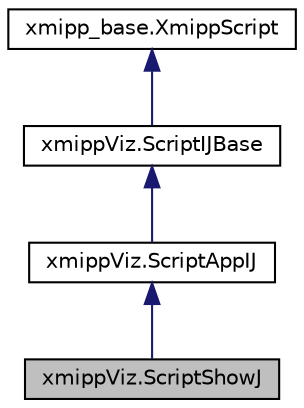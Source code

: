 digraph "xmippViz.ScriptShowJ"
{
  edge [fontname="Helvetica",fontsize="10",labelfontname="Helvetica",labelfontsize="10"];
  node [fontname="Helvetica",fontsize="10",shape=record];
  Node0 [label="xmippViz.ScriptShowJ",height=0.2,width=0.4,color="black", fillcolor="grey75", style="filled", fontcolor="black"];
  Node1 -> Node0 [dir="back",color="midnightblue",fontsize="10",style="solid",fontname="Helvetica"];
  Node1 [label="xmippViz.ScriptAppIJ",height=0.2,width=0.4,color="black", fillcolor="white", style="filled",URL="$classxmippViz_1_1ScriptAppIJ.html"];
  Node2 -> Node1 [dir="back",color="midnightblue",fontsize="10",style="solid",fontname="Helvetica"];
  Node2 [label="xmippViz.ScriptIJBase",height=0.2,width=0.4,color="black", fillcolor="white", style="filled",URL="$classxmippViz_1_1ScriptIJBase.html"];
  Node3 -> Node2 [dir="back",color="midnightblue",fontsize="10",style="solid",fontname="Helvetica"];
  Node3 [label="xmipp_base.XmippScript",height=0.2,width=0.4,color="black", fillcolor="white", style="filled",URL="$classxmipp__base_1_1XmippScript.html"];
}
